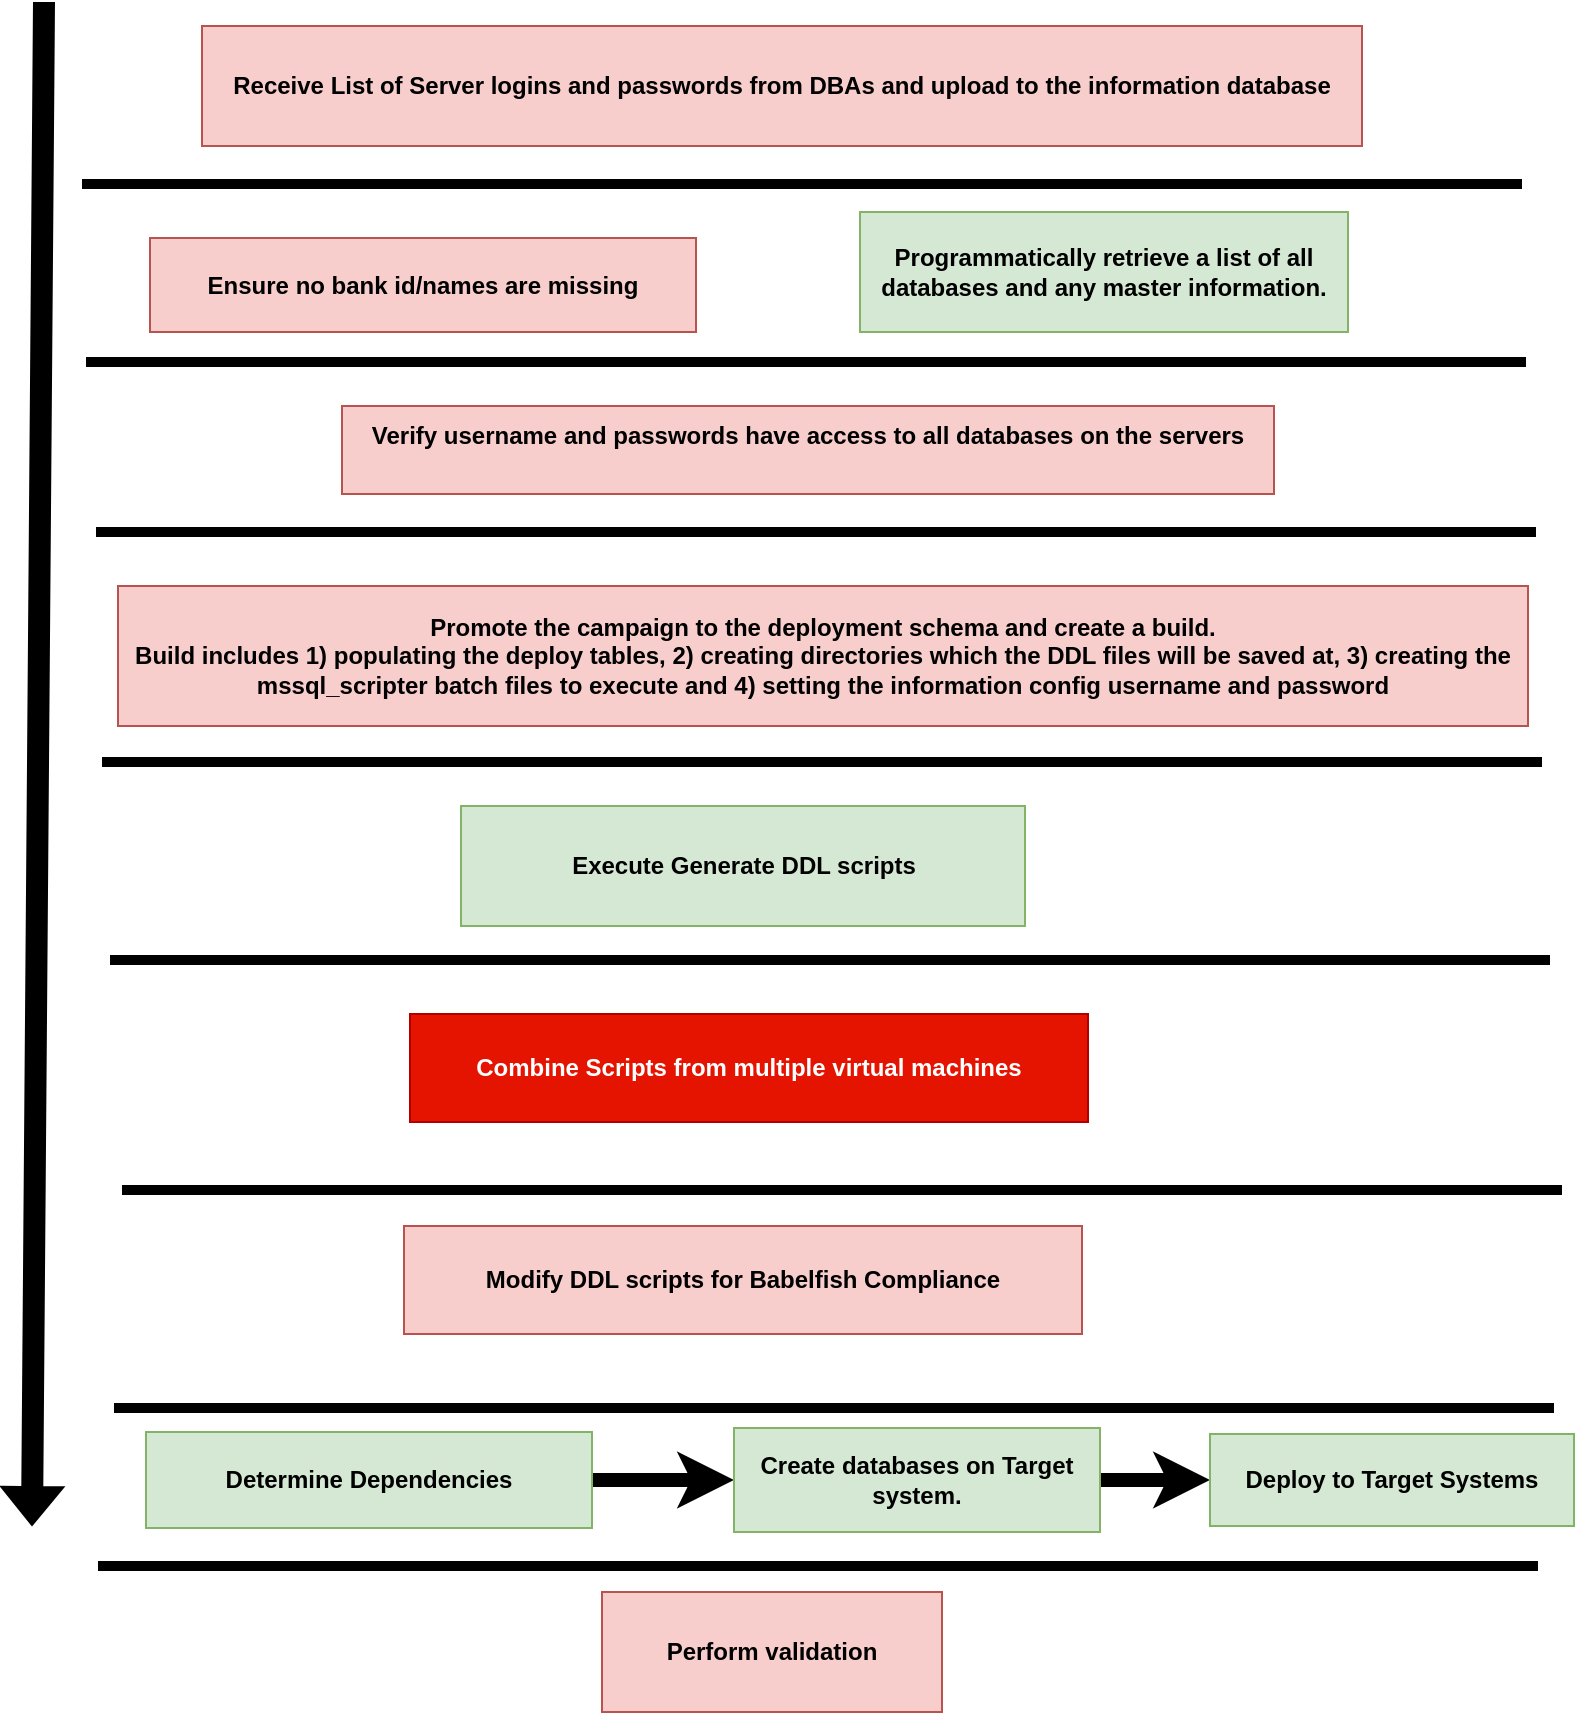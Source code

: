 <mxfile version="24.3.1" type="github">
  <diagram name="Page-1" id="AVXBkD7wlbS6Z9IV2EYe">
    <mxGraphModel dx="1687" dy="908" grid="0" gridSize="10" guides="1" tooltips="1" connect="1" arrows="1" fold="1" page="1" pageScale="1" pageWidth="850" pageHeight="1100" math="0" shadow="0">
      <root>
        <mxCell id="0" />
        <mxCell id="1" parent="0" />
        <mxCell id="VIUTwRjkLPnY0D8pLh86-1" value="&lt;b&gt;Receive List of Server logins and passwords from DBAs and upload to the information database&lt;/b&gt;" style="rounded=0;whiteSpace=wrap;html=1;fillColor=#f8cecc;strokeColor=#b85450;" parent="1" vertex="1">
          <mxGeometry x="110" y="59" width="580" height="60" as="geometry" />
        </mxCell>
        <mxCell id="VIUTwRjkLPnY0D8pLh86-2" value="&lt;b&gt;Verify username and passwords have access to all databases on the servers&lt;/b&gt;&lt;div&gt;&lt;br&gt;&lt;/div&gt;" style="rounded=0;whiteSpace=wrap;html=1;fillColor=#f8cecc;strokeColor=#b85450;" parent="1" vertex="1">
          <mxGeometry x="180" y="249" width="466" height="44" as="geometry" />
        </mxCell>
        <mxCell id="VIUTwRjkLPnY0D8pLh86-4" value="&lt;b&gt;Ensure no bank id/names are missing&lt;/b&gt;" style="rounded=0;whiteSpace=wrap;html=1;fillColor=#f8cecc;strokeColor=#b85450;" parent="1" vertex="1">
          <mxGeometry x="84" y="165" width="273" height="47" as="geometry" />
        </mxCell>
        <mxCell id="VIUTwRjkLPnY0D8pLh86-5" value="&lt;b&gt;Programmatically retrieve a list of all databases and any master information.&lt;/b&gt;" style="rounded=0;whiteSpace=wrap;html=1;fillColor=#d5e8d4;strokeColor=#82b366;" parent="1" vertex="1">
          <mxGeometry x="439" y="152" width="244" height="60" as="geometry" />
        </mxCell>
        <mxCell id="FKLkcubaZAJCIYmONieh-5" style="edgeStyle=orthogonalEdgeStyle;rounded=0;orthogonalLoop=1;jettySize=auto;html=1;strokeWidth=7;" edge="1" parent="1" source="VIUTwRjkLPnY0D8pLh86-6" target="VIUTwRjkLPnY0D8pLh86-10">
          <mxGeometry relative="1" as="geometry" />
        </mxCell>
        <mxCell id="VIUTwRjkLPnY0D8pLh86-6" value="&lt;b&gt;Determine Dependencies&lt;/b&gt;" style="rounded=0;whiteSpace=wrap;html=1;fillColor=#d5e8d4;strokeColor=#82b366;" parent="1" vertex="1">
          <mxGeometry x="82" y="762" width="223" height="48" as="geometry" />
        </mxCell>
        <mxCell id="VIUTwRjkLPnY0D8pLh86-7" value="" style="endArrow=none;html=1;rounded=0;strokeWidth=5;" parent="1" edge="1">
          <mxGeometry width="50" height="50" relative="1" as="geometry">
            <mxPoint x="50" y="138" as="sourcePoint" />
            <mxPoint x="770" y="138" as="targetPoint" />
          </mxGeometry>
        </mxCell>
        <mxCell id="VIUTwRjkLPnY0D8pLh86-8" value="" style="endArrow=none;html=1;rounded=0;strokeWidth=5;" parent="1" edge="1">
          <mxGeometry width="50" height="50" relative="1" as="geometry">
            <mxPoint x="52" y="227" as="sourcePoint" />
            <mxPoint x="772" y="227" as="targetPoint" />
          </mxGeometry>
        </mxCell>
        <mxCell id="VIUTwRjkLPnY0D8pLh86-9" value="" style="endArrow=none;html=1;rounded=0;strokeWidth=5;" parent="1" edge="1">
          <mxGeometry width="50" height="50" relative="1" as="geometry">
            <mxPoint x="66" y="750" as="sourcePoint" />
            <mxPoint x="786" y="750" as="targetPoint" />
          </mxGeometry>
        </mxCell>
        <mxCell id="FKLkcubaZAJCIYmONieh-4" style="edgeStyle=orthogonalEdgeStyle;rounded=0;orthogonalLoop=1;jettySize=auto;html=1;strokeWidth=7;" edge="1" parent="1" source="VIUTwRjkLPnY0D8pLh86-10" target="VIUTwRjkLPnY0D8pLh86-13">
          <mxGeometry relative="1" as="geometry" />
        </mxCell>
        <mxCell id="VIUTwRjkLPnY0D8pLh86-10" value="&lt;b&gt;Create databases on Target system.&lt;/b&gt;" style="rounded=0;whiteSpace=wrap;html=1;fillColor=#d5e8d4;strokeColor=#82b366;" parent="1" vertex="1">
          <mxGeometry x="376" y="760" width="183" height="52" as="geometry" />
        </mxCell>
        <mxCell id="VIUTwRjkLPnY0D8pLh86-11" value="&lt;b&gt;Execute Generate DDL scripts&lt;/b&gt;" style="rounded=0;whiteSpace=wrap;html=1;fillColor=#d5e8d4;strokeColor=#82b366;" parent="1" vertex="1">
          <mxGeometry x="239.5" y="449" width="282" height="60" as="geometry" />
        </mxCell>
        <mxCell id="VIUTwRjkLPnY0D8pLh86-13" value="&lt;b&gt;Deploy to Target Systems&lt;/b&gt;" style="rounded=0;whiteSpace=wrap;html=1;fillColor=#d5e8d4;strokeColor=#82b366;" parent="1" vertex="1">
          <mxGeometry x="614" y="763" width="182" height="46" as="geometry" />
        </mxCell>
        <mxCell id="VIUTwRjkLPnY0D8pLh86-15" value="&lt;b&gt;Perform validation&lt;/b&gt;" style="rounded=0;whiteSpace=wrap;html=1;fillColor=#f8cecc;strokeColor=#b85450;" parent="1" vertex="1">
          <mxGeometry x="310" y="842" width="170" height="60" as="geometry" />
        </mxCell>
        <mxCell id="VIUTwRjkLPnY0D8pLh86-18" value="" style="endArrow=none;html=1;rounded=0;strokeWidth=5;" parent="1" edge="1">
          <mxGeometry width="50" height="50" relative="1" as="geometry">
            <mxPoint x="64" y="526" as="sourcePoint" />
            <mxPoint x="784" y="526" as="targetPoint" />
          </mxGeometry>
        </mxCell>
        <mxCell id="VIUTwRjkLPnY0D8pLh86-19" value="" style="endArrow=none;html=1;rounded=0;strokeWidth=5;" parent="1" edge="1">
          <mxGeometry width="50" height="50" relative="1" as="geometry">
            <mxPoint x="58" y="829" as="sourcePoint" />
            <mxPoint x="778" y="829" as="targetPoint" />
          </mxGeometry>
        </mxCell>
        <mxCell id="VIUTwRjkLPnY0D8pLh86-23" value="" style="shape=flexArrow;endArrow=classic;html=1;rounded=0;fillColor=#000000;" parent="1" edge="1">
          <mxGeometry width="50" height="50" relative="1" as="geometry">
            <mxPoint x="31" y="47" as="sourcePoint" />
            <mxPoint x="25" y="809" as="targetPoint" />
          </mxGeometry>
        </mxCell>
        <mxCell id="VIUTwRjkLPnY0D8pLh86-25" value="" style="endArrow=none;html=1;rounded=0;strokeWidth=5;" parent="1" edge="1">
          <mxGeometry width="50" height="50" relative="1" as="geometry">
            <mxPoint x="57" y="312" as="sourcePoint" />
            <mxPoint x="777" y="312" as="targetPoint" />
          </mxGeometry>
        </mxCell>
        <mxCell id="VIUTwRjkLPnY0D8pLh86-26" value="&lt;b&gt;Modify DDL scripts for Babelfish Compliance&lt;/b&gt;" style="rounded=0;whiteSpace=wrap;html=1;fillColor=#f8cecc;strokeColor=#b85450;" parent="1" vertex="1">
          <mxGeometry x="211" y="659" width="339" height="54" as="geometry" />
        </mxCell>
        <mxCell id="FKLkcubaZAJCIYmONieh-2" value="" style="endArrow=none;html=1;rounded=0;strokeWidth=5;" edge="1" parent="1">
          <mxGeometry width="50" height="50" relative="1" as="geometry">
            <mxPoint x="70" y="641" as="sourcePoint" />
            <mxPoint x="790" y="641" as="targetPoint" />
          </mxGeometry>
        </mxCell>
        <mxCell id="FKLkcubaZAJCIYmONieh-3" value="&lt;b&gt;Combine Scripts from multiple virtual machines&lt;/b&gt;" style="rounded=0;whiteSpace=wrap;html=1;fillColor=#e51400;strokeColor=#B20000;fontColor=#ffffff;" vertex="1" parent="1">
          <mxGeometry x="214" y="553" width="339" height="54" as="geometry" />
        </mxCell>
        <mxCell id="FKLkcubaZAJCIYmONieh-6" value="&lt;b&gt;Promote the campaign to the deployment schema and create a build.&lt;br&gt;Build includes 1) populating the deploy tables, 2) creating directories which the DDL files will be saved at, 3) creating the mssql_scripter batch files to execute and 4) setting the information config username and password&lt;/b&gt;" style="rounded=0;whiteSpace=wrap;html=1;fillColor=#f8cecc;strokeColor=#b85450;" vertex="1" parent="1">
          <mxGeometry x="68" y="339" width="705" height="70" as="geometry" />
        </mxCell>
        <mxCell id="FKLkcubaZAJCIYmONieh-7" value="" style="endArrow=none;html=1;rounded=0;strokeWidth=5;" edge="1" parent="1">
          <mxGeometry width="50" height="50" relative="1" as="geometry">
            <mxPoint x="60" y="427" as="sourcePoint" />
            <mxPoint x="780" y="427" as="targetPoint" />
          </mxGeometry>
        </mxCell>
      </root>
    </mxGraphModel>
  </diagram>
</mxfile>
